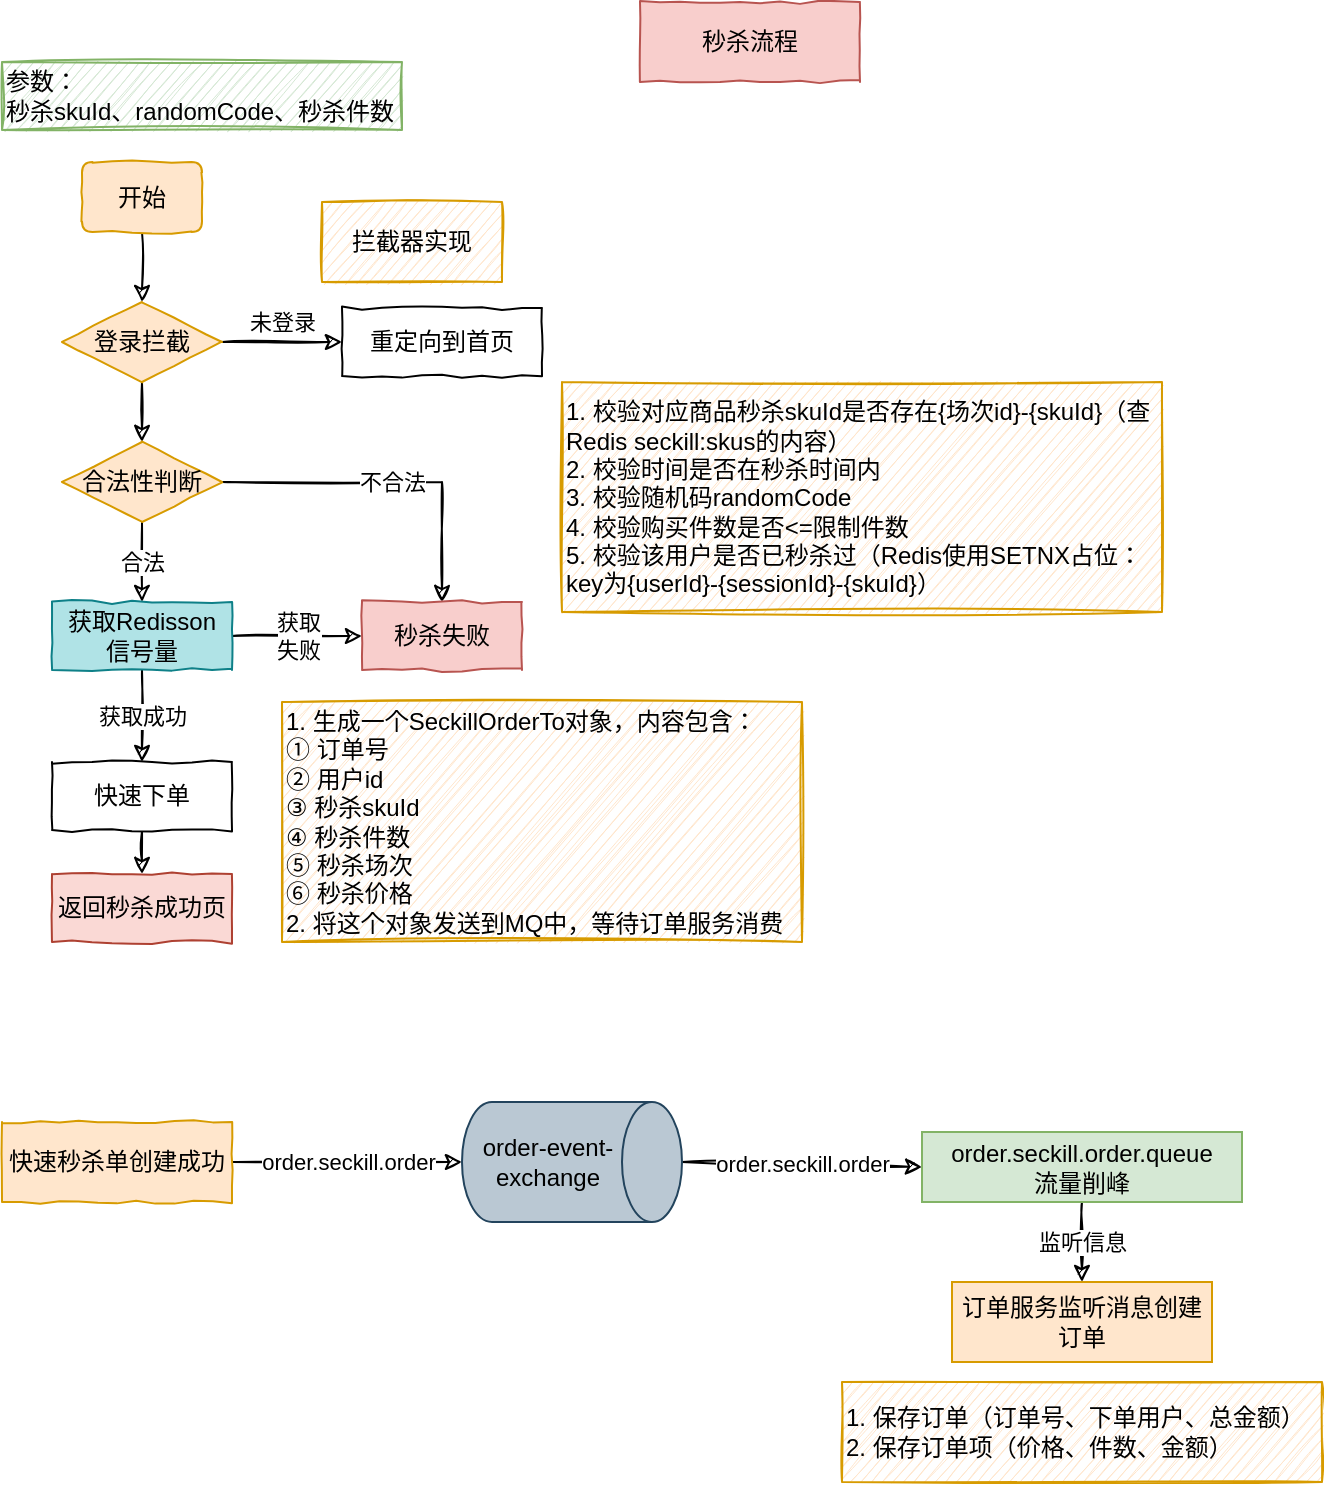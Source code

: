 <mxfile>
    <diagram id="9WabHbL2lTF_DjLV01-q" name="第 1 页">
        <mxGraphModel dx="778" dy="558" grid="1" gridSize="10" guides="1" tooltips="1" connect="1" arrows="1" fold="1" page="1" pageScale="1" pageWidth="827" pageHeight="1169" math="0" shadow="0">
            <root>
                <mxCell id="0"/>
                <mxCell id="1" parent="0"/>
                <mxCell id="2" value="秒杀流程" style="rounded=0;whiteSpace=wrap;html=1;fillColor=#f8cecc;strokeColor=#b85450;comic=1;" vertex="1" parent="1">
                    <mxGeometry x="359" y="40" width="110" height="40" as="geometry"/>
                </mxCell>
                <mxCell id="6" style="edgeStyle=none;html=1;exitX=0.5;exitY=1;exitDx=0;exitDy=0;entryX=0.5;entryY=0;entryDx=0;entryDy=0;sketch=1;" edge="1" parent="1" source="3" target="5">
                    <mxGeometry relative="1" as="geometry"/>
                </mxCell>
                <mxCell id="3" value="&lt;span&gt;开始&lt;/span&gt;" style="rounded=1;whiteSpace=wrap;html=1;comic=1;sketch=0;fontSize=12;fillColor=#ffe6cc;strokeColor=#d79b00;" vertex="1" parent="1">
                    <mxGeometry x="80" y="120" width="60" height="35" as="geometry"/>
                </mxCell>
                <mxCell id="9" value="未登录" style="edgeStyle=none;sketch=1;html=1;exitX=1;exitY=0.5;exitDx=0;exitDy=0;entryX=0;entryY=0.5;entryDx=0;entryDy=0;" edge="1" parent="1" source="5" target="8">
                    <mxGeometry y="10" relative="1" as="geometry">
                        <mxPoint as="offset"/>
                    </mxGeometry>
                </mxCell>
                <mxCell id="11" style="edgeStyle=none;sketch=1;html=1;exitX=0.5;exitY=1;exitDx=0;exitDy=0;entryX=0.5;entryY=0;entryDx=0;entryDy=0;" edge="1" parent="1" source="5" target="10">
                    <mxGeometry relative="1" as="geometry"/>
                </mxCell>
                <mxCell id="5" value="登录拦截" style="rhombus;whiteSpace=wrap;html=1;sketch=0;comic=1;fillColor=#ffe6cc;strokeColor=#d79b00;" vertex="1" parent="1">
                    <mxGeometry x="70" y="190" width="80" height="40" as="geometry"/>
                </mxCell>
                <mxCell id="7" value="拦截器实现" style="rounded=0;whiteSpace=wrap;html=1;fillColor=#ffe6cc;strokeColor=#d79b00;comic=1;sketch=1;" vertex="1" parent="1">
                    <mxGeometry x="200" y="140" width="90" height="40" as="geometry"/>
                </mxCell>
                <mxCell id="8" value="重定向到首页" style="rounded=0;whiteSpace=wrap;html=1;comic=1;" vertex="1" parent="1">
                    <mxGeometry x="210" y="193" width="100" height="34" as="geometry"/>
                </mxCell>
                <mxCell id="16" value="不合法" style="edgeStyle=orthogonalEdgeStyle;sketch=1;html=1;exitX=1;exitY=0.5;exitDx=0;exitDy=0;entryX=0.5;entryY=0;entryDx=0;entryDy=0;rounded=0;" edge="1" parent="1" source="10" target="15">
                    <mxGeometry relative="1" as="geometry"/>
                </mxCell>
                <mxCell id="18" value="合法" style="edgeStyle=none;sketch=1;html=1;exitX=0.5;exitY=1;exitDx=0;exitDy=0;entryX=0.5;entryY=0;entryDx=0;entryDy=0;" edge="1" parent="1" source="10" target="19">
                    <mxGeometry relative="1" as="geometry">
                        <mxPoint x="110" y="325" as="targetPoint"/>
                    </mxGeometry>
                </mxCell>
                <mxCell id="10" value="合法性判断" style="rhombus;whiteSpace=wrap;html=1;sketch=0;comic=1;fillColor=#ffe6cc;strokeColor=#d79b00;" vertex="1" parent="1">
                    <mxGeometry x="70" y="260" width="80" height="40" as="geometry"/>
                </mxCell>
                <mxCell id="12" value="1. 校验对应商品秒杀skuId是否存在{场次id}-{skuId}（查Redis seckill:skus的内容）&lt;br&gt;2. 校验时间是否在秒杀时间内&lt;br&gt;3. 校验随机码randomCode&lt;br&gt;4. 校验购买件数是否&amp;lt;=限制件数&lt;br&gt;5. 校验该用户是否已秒杀过（Redis使用SETNX占位：key为{userId}-{sessionId}-{skuId}）" style="rounded=0;whiteSpace=wrap;html=1;fillColor=#ffe6cc;strokeColor=#d79b00;comic=1;sketch=1;align=left;" vertex="1" parent="1">
                    <mxGeometry x="320" y="230" width="300" height="115" as="geometry"/>
                </mxCell>
                <mxCell id="13" value="参数：&lt;br&gt;秒杀skuId、randomCode、秒杀件数" style="rounded=0;whiteSpace=wrap;html=1;comic=1;align=left;fillColor=#d5e8d4;strokeColor=#82b366;sketch=1;" vertex="1" parent="1">
                    <mxGeometry x="40" y="70" width="200" height="34" as="geometry"/>
                </mxCell>
                <mxCell id="15" value="秒杀失败" style="rounded=0;whiteSpace=wrap;html=1;comic=1;fillColor=#f8cecc;strokeColor=#b85450;" vertex="1" parent="1">
                    <mxGeometry x="220" y="340" width="80" height="34" as="geometry"/>
                </mxCell>
                <mxCell id="20" value="获取&lt;br&gt;失败" style="edgeStyle=orthogonalEdgeStyle;rounded=0;sketch=1;html=1;exitX=1;exitY=0.5;exitDx=0;exitDy=0;entryX=0;entryY=0.5;entryDx=0;entryDy=0;" edge="1" parent="1" source="19" target="15">
                    <mxGeometry relative="1" as="geometry"/>
                </mxCell>
                <mxCell id="22" value="获取成功" style="edgeStyle=orthogonalEdgeStyle;rounded=0;sketch=1;html=1;exitX=0.5;exitY=1;exitDx=0;exitDy=0;entryX=0.5;entryY=0;entryDx=0;entryDy=0;" edge="1" parent="1" source="19" target="21">
                    <mxGeometry relative="1" as="geometry"/>
                </mxCell>
                <mxCell id="19" value="获取Redisson&lt;br&gt;信号量" style="rounded=0;whiteSpace=wrap;html=1;comic=1;fillColor=#b0e3e6;strokeColor=#0e8088;" vertex="1" parent="1">
                    <mxGeometry x="65" y="340" width="90" height="34" as="geometry"/>
                </mxCell>
                <mxCell id="25" style="edgeStyle=orthogonalEdgeStyle;rounded=0;sketch=1;html=1;exitX=0.5;exitY=1;exitDx=0;exitDy=0;entryX=0.5;entryY=0;entryDx=0;entryDy=0;" edge="1" parent="1" source="21" target="24">
                    <mxGeometry relative="1" as="geometry"/>
                </mxCell>
                <mxCell id="21" value="快速下单" style="rounded=0;whiteSpace=wrap;html=1;comic=1;" vertex="1" parent="1">
                    <mxGeometry x="65" y="420" width="90" height="34" as="geometry"/>
                </mxCell>
                <mxCell id="23" value="1. 生成一个SeckillOrderTo对象，内容包含：&lt;br&gt;① 订单号&lt;br&gt;② 用户id&lt;br&gt;③ 秒杀skuId&lt;br&gt;④ 秒杀件数&lt;br&gt;⑤ 秒杀场次&lt;br&gt;⑥ 秒杀价格&lt;br&gt;2. 将这个对象发送到MQ中，等待订单服务消费" style="rounded=0;whiteSpace=wrap;html=1;fillColor=#ffe6cc;strokeColor=#d79b00;comic=1;sketch=1;align=left;" vertex="1" parent="1">
                    <mxGeometry x="180" y="390" width="260" height="120" as="geometry"/>
                </mxCell>
                <mxCell id="24" value="返回秒杀成功页" style="rounded=0;whiteSpace=wrap;html=1;comic=1;fillColor=#fad9d5;strokeColor=#ae4132;" vertex="1" parent="1">
                    <mxGeometry x="65" y="476" width="90" height="34" as="geometry"/>
                </mxCell>
                <mxCell id="32" value="order.seckill.order" style="rounded=0;sketch=1;html=1;exitX=1;exitY=0.5;exitDx=0;exitDy=0;entryX=0.5;entryY=1;entryDx=0;entryDy=0;entryPerimeter=0;" edge="1" parent="1" source="26" target="31">
                    <mxGeometry relative="1" as="geometry"/>
                </mxCell>
                <mxCell id="26" value="快速秒杀单创建成功" style="rounded=0;whiteSpace=wrap;html=1;fillColor=#ffe6cc;strokeColor=#d79b00;comic=1;" vertex="1" parent="1">
                    <mxGeometry x="40" y="600" width="115" height="40" as="geometry"/>
                </mxCell>
                <mxCell id="34" value="order.seckill.order" style="edgeStyle=none;rounded=0;sketch=1;html=1;exitX=0.5;exitY=0;exitDx=0;exitDy=0;exitPerimeter=0;entryX=0;entryY=0.5;entryDx=0;entryDy=0;" edge="1" parent="1" source="31" target="33">
                    <mxGeometry relative="1" as="geometry"/>
                </mxCell>
                <mxCell id="31" value="order-event-exchange" style="shape=cylinder3;whiteSpace=wrap;html=1;boundedLbl=1;backgroundOutline=1;size=15;direction=south;fillColor=#bac8d3;strokeColor=#23445d;" vertex="1" parent="1">
                    <mxGeometry x="270" y="590" width="110" height="60" as="geometry"/>
                </mxCell>
                <mxCell id="37" value="监听信息" style="edgeStyle=none;rounded=0;sketch=1;html=1;exitX=0.5;exitY=1;exitDx=0;exitDy=0;entryX=0.5;entryY=0;entryDx=0;entryDy=0;" edge="1" parent="1" source="33" target="36">
                    <mxGeometry relative="1" as="geometry"/>
                </mxCell>
                <mxCell id="33" value="order.seckill.order.queue&lt;br&gt;流量削峰" style="rounded=0;whiteSpace=wrap;html=1;sketch=0;fillColor=#d5e8d4;strokeColor=#82b366;" vertex="1" parent="1">
                    <mxGeometry x="500" y="605" width="160" height="35" as="geometry"/>
                </mxCell>
                <mxCell id="36" value="订单服务监听消息创建订单" style="rounded=0;whiteSpace=wrap;html=1;fillColor=#ffe6cc;strokeColor=#d79b00;" vertex="1" parent="1">
                    <mxGeometry x="515" y="680" width="130" height="40" as="geometry"/>
                </mxCell>
                <mxCell id="38" value="1. 保存订单（订单号、下单用户、总金额）&lt;br&gt;2. 保存订单项（价格、件数、金额）" style="rounded=0;whiteSpace=wrap;html=1;fillColor=#ffe6cc;strokeColor=#d79b00;comic=1;sketch=1;align=left;" vertex="1" parent="1">
                    <mxGeometry x="460" y="730" width="240" height="50" as="geometry"/>
                </mxCell>
            </root>
        </mxGraphModel>
    </diagram>
</mxfile>